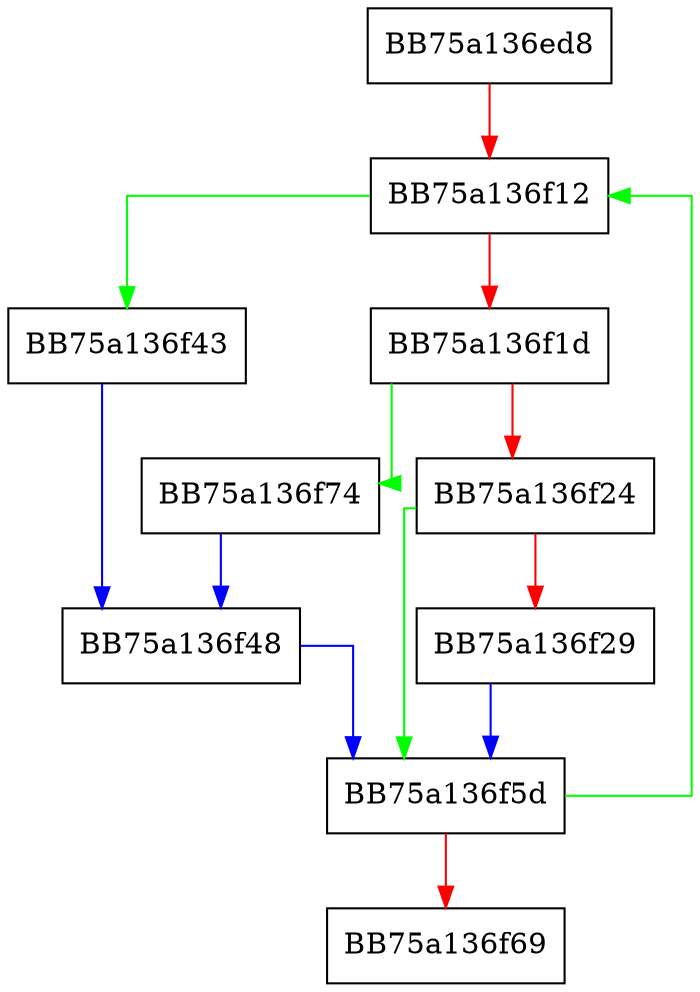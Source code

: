 digraph LshashFinalLong {
  node [shape="box"];
  graph [splines=ortho];
  BB75a136ed8 -> BB75a136f12 [color="red"];
  BB75a136f12 -> BB75a136f43 [color="green"];
  BB75a136f12 -> BB75a136f1d [color="red"];
  BB75a136f1d -> BB75a136f74 [color="green"];
  BB75a136f1d -> BB75a136f24 [color="red"];
  BB75a136f24 -> BB75a136f5d [color="green"];
  BB75a136f24 -> BB75a136f29 [color="red"];
  BB75a136f29 -> BB75a136f5d [color="blue"];
  BB75a136f43 -> BB75a136f48 [color="blue"];
  BB75a136f48 -> BB75a136f5d [color="blue"];
  BB75a136f5d -> BB75a136f12 [color="green"];
  BB75a136f5d -> BB75a136f69 [color="red"];
  BB75a136f74 -> BB75a136f48 [color="blue"];
}